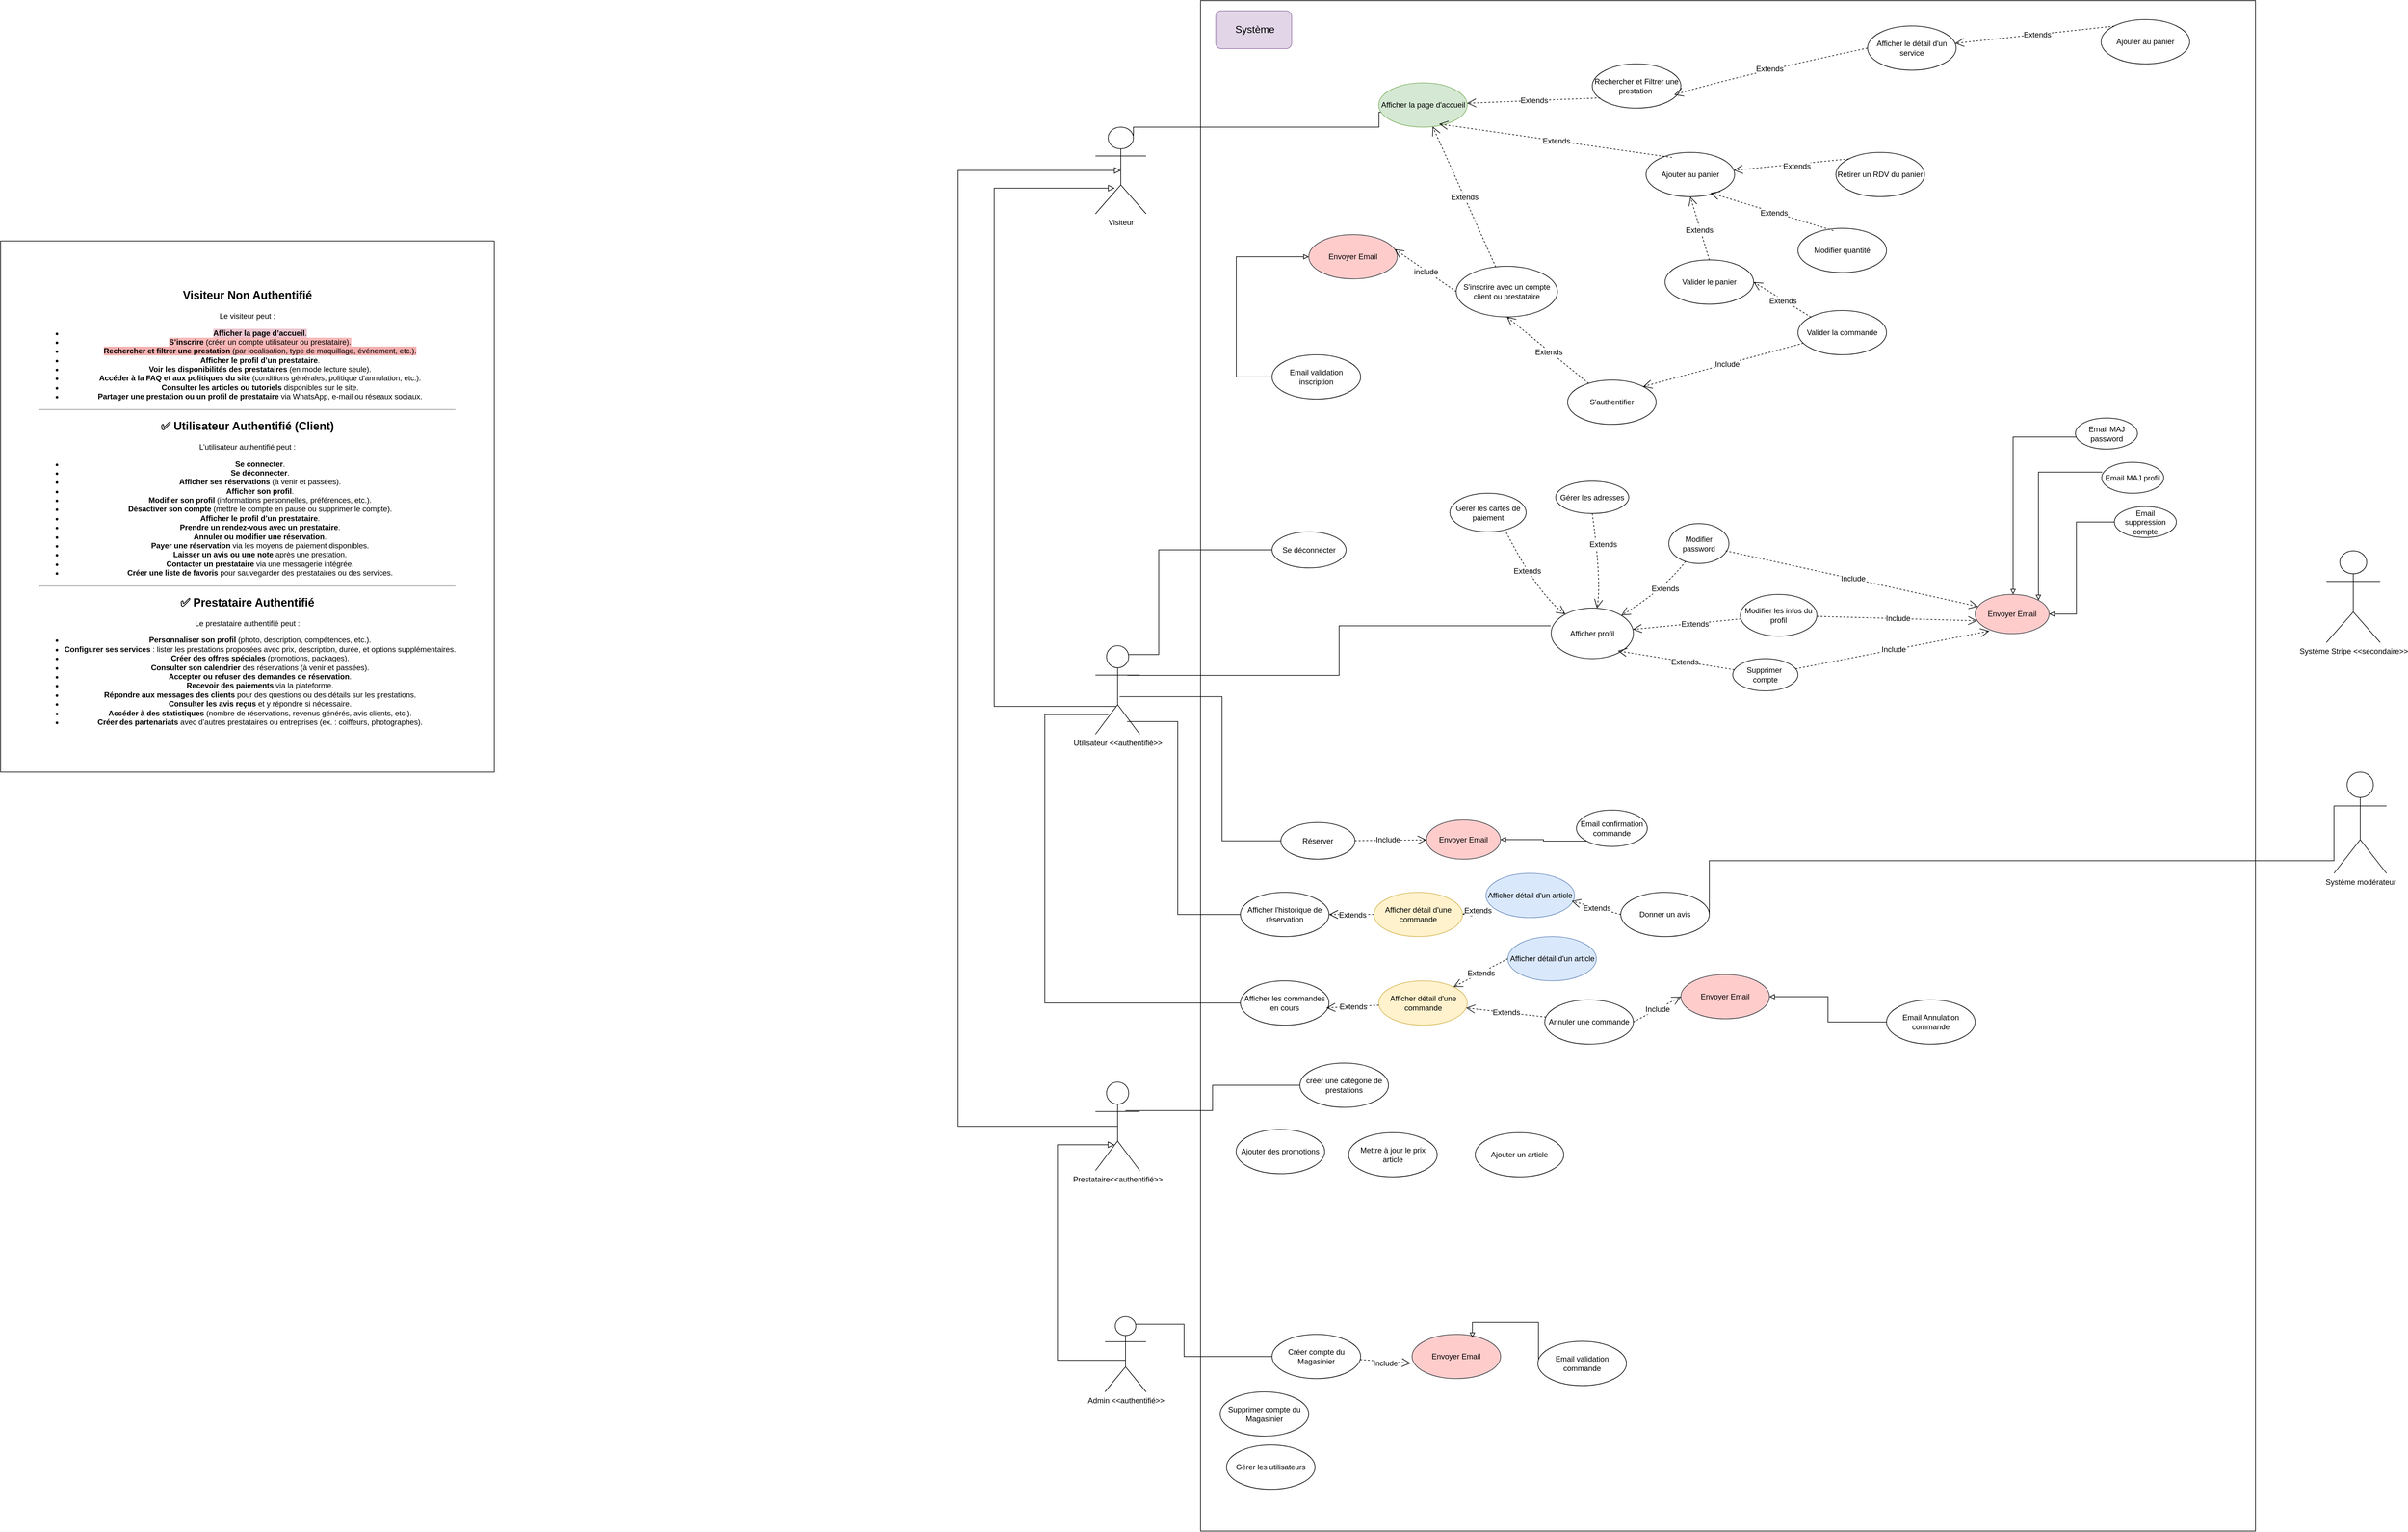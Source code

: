 <mxfile version="25.0.3">
  <diagram name="Page-1" id="6ZYqpIRizQXzz5DhEBzc">
    <mxGraphModel dx="4988" dy="2440" grid="1" gridSize="10" guides="1" tooltips="1" connect="1" arrows="1" fold="1" page="1" pageScale="1" pageWidth="827" pageHeight="1169" math="0" shadow="0">
      <root>
        <mxCell id="0" />
        <mxCell id="1" parent="0" />
        <mxCell id="JcrogjCkA5fSQEfnVnb9-1" value="Visiteur" style="shape=umlActor;verticalLabelPosition=bottom;verticalAlign=top;html=1;" parent="1" vertex="1">
          <mxGeometry x="-540" y="-400" width="80" height="137" as="geometry" />
        </mxCell>
        <mxCell id="JcrogjCkA5fSQEfnVnb9-2" style="edgeStyle=elbowEdgeStyle;rounded=0;orthogonalLoop=1;jettySize=auto;html=1;exitX=0.5;exitY=0.5;exitDx=0;exitDy=0;exitPerimeter=0;fontSize=12;startSize=8;endSize=8;endArrow=block;endFill=0;entryX=0.5;entryY=0.5;entryDx=0;entryDy=0;entryPerimeter=0;" parent="1" source="JcrogjCkA5fSQEfnVnb9-3" target="JcrogjCkA5fSQEfnVnb9-1" edge="1">
          <mxGeometry relative="1" as="geometry">
            <Array as="points">
              <mxPoint x="-757" y="259" />
            </Array>
          </mxGeometry>
        </mxCell>
        <mxCell id="JcrogjCkA5fSQEfnVnb9-3" value="Prestataire&amp;lt;&amp;lt;authentifié&amp;gt;&amp;gt;" style="shape=umlActor;verticalLabelPosition=bottom;verticalAlign=top;html=1;" parent="1" vertex="1">
          <mxGeometry x="-540" y="1110" width="70" height="140" as="geometry" />
        </mxCell>
        <mxCell id="JcrogjCkA5fSQEfnVnb9-4" value="Utilisateur &amp;lt;&amp;lt;authentifié&amp;gt;&amp;gt;" style="shape=umlActor;verticalLabelPosition=bottom;verticalAlign=top;html=1;" parent="1" vertex="1">
          <mxGeometry x="-540" y="420" width="70" height="140" as="geometry" />
        </mxCell>
        <mxCell id="JcrogjCkA5fSQEfnVnb9-5" value="Système Stripe &amp;lt;&amp;lt;secondaire&amp;gt;&amp;gt;" style="shape=umlActor;verticalLabelPosition=bottom;verticalAlign=top;html=1;" parent="1" vertex="1">
          <mxGeometry x="1405" y="270" width="85" height="145" as="geometry" />
        </mxCell>
        <mxCell id="JcrogjCkA5fSQEfnVnb9-6" value="" style="rounded=0;whiteSpace=wrap;html=1;" parent="1" vertex="1">
          <mxGeometry x="-374" y="-600" width="1667" height="2420" as="geometry" />
        </mxCell>
        <mxCell id="JcrogjCkA5fSQEfnVnb9-7" value="" style="rounded=1;whiteSpace=wrap;html=1;fillColor=#e1d5e7;strokeColor=#9673a6;" parent="1" vertex="1">
          <mxGeometry x="-350" y="-584" width="120" height="60" as="geometry" />
        </mxCell>
        <mxCell id="JcrogjCkA5fSQEfnVnb9-8" value="Système" style="text;strokeColor=none;fillColor=none;html=1;align=center;verticalAlign=middle;whiteSpace=wrap;rounded=0;fontSize=16;" parent="1" vertex="1">
          <mxGeometry x="-317.75" y="-570" width="60" height="30" as="geometry" />
        </mxCell>
        <mxCell id="JcrogjCkA5fSQEfnVnb9-9" value="" style="endArrow=none;html=1;rounded=0;fontSize=12;startSize=8;endSize=8;exitX=0.75;exitY=0.1;exitDx=0;exitDy=0;exitPerimeter=0;entryX=0.057;entryY=0.663;entryDx=0;entryDy=0;entryPerimeter=0;edgeStyle=orthogonalEdgeStyle;" parent="1" source="JcrogjCkA5fSQEfnVnb9-1" edge="1" target="JcrogjCkA5fSQEfnVnb9-14">
          <mxGeometry width="50" height="50" relative="1" as="geometry">
            <mxPoint x="299" y="77" as="sourcePoint" />
            <mxPoint x="-122" y="-265" as="targetPoint" />
            <Array as="points">
              <mxPoint x="-480" y="-400" />
              <mxPoint x="-92" y="-400" />
            </Array>
          </mxGeometry>
        </mxCell>
        <mxCell id="JcrogjCkA5fSQEfnVnb9-10" style="edgeStyle=orthogonalEdgeStyle;rounded=0;orthogonalLoop=1;jettySize=auto;html=1;exitX=0.5;exitY=0.5;exitDx=0;exitDy=0;exitPerimeter=0;fontSize=12;startSize=8;endSize=8;endArrow=block;endFill=0;entryX=0.429;entryY=0.708;entryDx=0;entryDy=0;entryPerimeter=0;" parent="1" source="JcrogjCkA5fSQEfnVnb9-11" target="JcrogjCkA5fSQEfnVnb9-3" edge="1">
          <mxGeometry relative="1" as="geometry">
            <Array as="points">
              <mxPoint x="-493" y="1550" />
              <mxPoint x="-600" y="1550" />
              <mxPoint x="-600" y="1209" />
            </Array>
            <mxPoint x="-512" y="855" as="targetPoint" />
          </mxGeometry>
        </mxCell>
        <mxCell id="JcrogjCkA5fSQEfnVnb9-11" value="Admin &amp;lt;&amp;lt;authentifié&amp;gt;&amp;gt;" style="shape=umlActor;verticalLabelPosition=bottom;verticalAlign=top;html=1;" parent="1" vertex="1">
          <mxGeometry x="-525" y="1481" width="65" height="119" as="geometry" />
        </mxCell>
        <mxCell id="JcrogjCkA5fSQEfnVnb9-12" style="edgeStyle=elbowEdgeStyle;rounded=0;orthogonalLoop=1;jettySize=auto;html=1;exitX=0.466;exitY=0.686;exitDx=0;exitDy=0;exitPerimeter=0;entryX=0.38;entryY=0.704;entryDx=0;entryDy=0;entryPerimeter=0;fontSize=12;startSize=8;endSize=8;endArrow=block;endFill=0;" parent="1" source="JcrogjCkA5fSQEfnVnb9-4" target="JcrogjCkA5fSQEfnVnb9-1" edge="1">
          <mxGeometry relative="1" as="geometry">
            <Array as="points">
              <mxPoint x="-700" y="100" />
            </Array>
          </mxGeometry>
        </mxCell>
        <mxCell id="JcrogjCkA5fSQEfnVnb9-13" value="Rechercher et Filtrer une prestation&amp;nbsp;" style="ellipse;whiteSpace=wrap;html=1;" parent="1" vertex="1">
          <mxGeometry x="245" y="-500" width="140" height="70" as="geometry" />
        </mxCell>
        <mxCell id="JcrogjCkA5fSQEfnVnb9-14" value="Afficher la page d&#39;accueil" style="ellipse;whiteSpace=wrap;html=1;fillColor=#d5e8d4;strokeColor=#82b366;" parent="1" vertex="1">
          <mxGeometry x="-92.5" y="-470" width="140" height="70" as="geometry" />
        </mxCell>
        <mxCell id="JcrogjCkA5fSQEfnVnb9-15" value="Extends" style="endArrow=open;endSize=12;dashed=1;html=1;rounded=0;fontSize=12;curved=1;exitX=0.09;exitY=0.768;exitDx=0;exitDy=0;exitPerimeter=0;" parent="1" source="JcrogjCkA5fSQEfnVnb9-13" target="JcrogjCkA5fSQEfnVnb9-14" edge="1">
          <mxGeometry x="-0.004" width="160" relative="1" as="geometry">
            <mxPoint x="62" y="-177" as="sourcePoint" />
            <mxPoint x="222" y="-177" as="targetPoint" />
            <mxPoint as="offset" />
          </mxGeometry>
        </mxCell>
        <mxCell id="JcrogjCkA5fSQEfnVnb9-16" value="Afficher le détail d&#39;un service" style="ellipse;whiteSpace=wrap;html=1;" parent="1" vertex="1">
          <mxGeometry x="680" y="-560" width="140" height="70" as="geometry" />
        </mxCell>
        <mxCell id="JcrogjCkA5fSQEfnVnb9-17" value="Extends" style="endArrow=open;endSize=12;dashed=1;html=1;rounded=0;fontSize=12;curved=1;exitX=0;exitY=0.5;exitDx=0;exitDy=0;entryX=0.926;entryY=0.698;entryDx=0;entryDy=0;entryPerimeter=0;" parent="1" source="JcrogjCkA5fSQEfnVnb9-16" target="JcrogjCkA5fSQEfnVnb9-13" edge="1">
          <mxGeometry x="0.01" width="160" relative="1" as="geometry">
            <mxPoint x="438" y="-216" as="sourcePoint" />
            <mxPoint x="315" y="-221" as="targetPoint" />
            <Array as="points">
              <mxPoint x="470" y="-480" />
            </Array>
            <mxPoint as="offset" />
          </mxGeometry>
        </mxCell>
        <mxCell id="JcrogjCkA5fSQEfnVnb9-18" value="Ajouter au panier" style="ellipse;whiteSpace=wrap;html=1;" parent="1" vertex="1">
          <mxGeometry x="1049" y="-570" width="140" height="70" as="geometry" />
        </mxCell>
        <mxCell id="JcrogjCkA5fSQEfnVnb9-19" value="Extends" style="endArrow=open;endSize=12;dashed=1;html=1;rounded=0;fontSize=12;curved=1;exitX=0;exitY=0;exitDx=0;exitDy=0;" parent="1" source="JcrogjCkA5fSQEfnVnb9-18" target="JcrogjCkA5fSQEfnVnb9-16" edge="1">
          <mxGeometry x="-0.033" y="1" width="160" relative="1" as="geometry">
            <mxPoint x="607" y="-241" as="sourcePoint" />
            <mxPoint x="512" y="-249" as="targetPoint" />
            <mxPoint as="offset" />
          </mxGeometry>
        </mxCell>
        <mxCell id="JcrogjCkA5fSQEfnVnb9-20" value="Ajouter au panier" style="ellipse;whiteSpace=wrap;html=1;" parent="1" vertex="1">
          <mxGeometry x="330" y="-360" width="140" height="70" as="geometry" />
        </mxCell>
        <mxCell id="JcrogjCkA5fSQEfnVnb9-21" value="Extends" style="endArrow=open;endSize=12;dashed=1;html=1;rounded=0;fontSize=12;curved=1;exitX=0.293;exitY=0.114;exitDx=0;exitDy=0;exitPerimeter=0;entryX=0.682;entryY=0.929;entryDx=0;entryDy=0;entryPerimeter=0;" parent="1" source="JcrogjCkA5fSQEfnVnb9-20" target="JcrogjCkA5fSQEfnVnb9-14" edge="1">
          <mxGeometry x="-0.004" width="160" relative="1" as="geometry">
            <mxPoint x="94" y="-221" as="sourcePoint" />
            <mxPoint x="7" y="-226" as="targetPoint" />
            <mxPoint as="offset" />
          </mxGeometry>
        </mxCell>
        <mxCell id="JcrogjCkA5fSQEfnVnb9-22" value="Retirer un RDV du panier" style="ellipse;whiteSpace=wrap;html=1;" parent="1" vertex="1">
          <mxGeometry x="630" y="-360" width="140" height="70" as="geometry" />
        </mxCell>
        <mxCell id="JcrogjCkA5fSQEfnVnb9-23" value="Extends" style="endArrow=open;endSize=12;dashed=1;html=1;rounded=0;fontSize=12;curved=1;exitX=0;exitY=0;exitDx=0;exitDy=0;" parent="1" source="JcrogjCkA5fSQEfnVnb9-22" target="JcrogjCkA5fSQEfnVnb9-20" edge="1">
          <mxGeometry x="-0.093" y="4" width="160" relative="1" as="geometry">
            <mxPoint x="313" y="-135" as="sourcePoint" />
            <mxPoint x="243" y="-181" as="targetPoint" />
            <mxPoint as="offset" />
          </mxGeometry>
        </mxCell>
        <mxCell id="JcrogjCkA5fSQEfnVnb9-24" value="Modifier quantité" style="ellipse;whiteSpace=wrap;html=1;" parent="1" vertex="1">
          <mxGeometry x="570" y="-240" width="140" height="70" as="geometry" />
        </mxCell>
        <mxCell id="JcrogjCkA5fSQEfnVnb9-25" value="Extends" style="endArrow=open;endSize=12;dashed=1;html=1;rounded=0;fontSize=12;curved=1;exitX=0.4;exitY=0.053;exitDx=0;exitDy=0;entryX=0.727;entryY=0.914;entryDx=0;entryDy=0;entryPerimeter=0;exitPerimeter=0;" parent="1" source="JcrogjCkA5fSQEfnVnb9-24" target="JcrogjCkA5fSQEfnVnb9-20" edge="1">
          <mxGeometry x="-0.051" y="1" width="160" relative="1" as="geometry">
            <mxPoint x="183" y="-101" as="sourcePoint" />
            <mxPoint x="63" y="-104" as="targetPoint" />
            <mxPoint x="-1" as="offset" />
          </mxGeometry>
        </mxCell>
        <mxCell id="JcrogjCkA5fSQEfnVnb9-26" value="Valider le panier" style="ellipse;whiteSpace=wrap;html=1;" parent="1" vertex="1">
          <mxGeometry x="360" y="-190" width="140" height="70" as="geometry" />
        </mxCell>
        <mxCell id="JcrogjCkA5fSQEfnVnb9-27" value="Extends" style="endArrow=open;endSize=12;dashed=1;html=1;rounded=0;fontSize=12;curved=1;exitX=0.5;exitY=0;exitDx=0;exitDy=0;entryX=0.5;entryY=1;entryDx=0;entryDy=0;" parent="1" source="JcrogjCkA5fSQEfnVnb9-26" target="JcrogjCkA5fSQEfnVnb9-20" edge="1">
          <mxGeometry x="-0.051" y="1" width="160" relative="1" as="geometry">
            <mxPoint x="178" y="-76" as="sourcePoint" />
            <mxPoint x="-6" y="-77" as="targetPoint" />
            <mxPoint x="-1" as="offset" />
          </mxGeometry>
        </mxCell>
        <mxCell id="JcrogjCkA5fSQEfnVnb9-28" value="Valider la commande" style="ellipse;whiteSpace=wrap;html=1;" parent="1" vertex="1">
          <mxGeometry x="570" y="-110" width="140" height="70" as="geometry" />
        </mxCell>
        <mxCell id="JcrogjCkA5fSQEfnVnb9-29" value="S&#39;authentifier" style="ellipse;whiteSpace=wrap;html=1;" parent="1" vertex="1">
          <mxGeometry x="206" width="140" height="70" as="geometry" />
        </mxCell>
        <mxCell id="JcrogjCkA5fSQEfnVnb9-30" value="Extends" style="endArrow=open;endSize=12;dashed=1;html=1;rounded=0;fontSize=12;curved=1;exitX=0;exitY=0;exitDx=0;exitDy=0;entryX=1;entryY=0.5;entryDx=0;entryDy=0;" parent="1" source="JcrogjCkA5fSQEfnVnb9-28" target="JcrogjCkA5fSQEfnVnb9-26" edge="1">
          <mxGeometry x="-0.051" y="1" width="160" relative="1" as="geometry">
            <mxPoint x="261" y="-28" as="sourcePoint" />
            <mxPoint x="77" y="-29" as="targetPoint" />
            <mxPoint x="-1" as="offset" />
          </mxGeometry>
        </mxCell>
        <mxCell id="JcrogjCkA5fSQEfnVnb9-31" value="Include" style="endArrow=open;endSize=12;dashed=1;html=1;rounded=0;fontSize=12;curved=1;entryX=1;entryY=0;entryDx=0;entryDy=0;" parent="1" source="JcrogjCkA5fSQEfnVnb9-28" target="JcrogjCkA5fSQEfnVnb9-29" edge="1">
          <mxGeometry x="-0.051" y="1" width="160" relative="1" as="geometry">
            <mxPoint x="265" y="57" as="sourcePoint" />
            <mxPoint x="140" y="34" as="targetPoint" />
            <mxPoint x="-1" as="offset" />
          </mxGeometry>
        </mxCell>
        <mxCell id="JcrogjCkA5fSQEfnVnb9-32" value="S&#39;inscrire avec un compte client ou prestataire" style="ellipse;whiteSpace=wrap;html=1;" parent="1" vertex="1">
          <mxGeometry x="30" y="-180" width="160" height="80" as="geometry" />
        </mxCell>
        <mxCell id="JcrogjCkA5fSQEfnVnb9-33" value="Extends" style="endArrow=open;endSize=12;dashed=1;html=1;rounded=0;fontSize=12;curved=1;" parent="1" source="JcrogjCkA5fSQEfnVnb9-32" target="JcrogjCkA5fSQEfnVnb9-14" edge="1">
          <mxGeometry x="-0.004" width="160" relative="1" as="geometry">
            <mxPoint x="-108" y="-137" as="sourcePoint" />
            <mxPoint x="-121" y="-203" as="targetPoint" />
            <mxPoint as="offset" />
          </mxGeometry>
        </mxCell>
        <mxCell id="JcrogjCkA5fSQEfnVnb9-34" value="Extends" style="endArrow=open;endSize=12;dashed=1;html=1;rounded=0;fontSize=12;curved=1;entryX=0.5;entryY=1;entryDx=0;entryDy=0;" parent="1" source="JcrogjCkA5fSQEfnVnb9-29" target="JcrogjCkA5fSQEfnVnb9-32" edge="1">
          <mxGeometry x="-0.051" y="1" width="160" relative="1" as="geometry">
            <mxPoint x="117" y="161" as="sourcePoint" />
            <mxPoint x="-8" y="138" as="targetPoint" />
            <mxPoint x="-1" as="offset" />
          </mxGeometry>
        </mxCell>
        <mxCell id="JcrogjCkA5fSQEfnVnb9-35" value="Donner un avis" style="ellipse;whiteSpace=wrap;html=1;" parent="1" vertex="1">
          <mxGeometry x="290" y="810" width="140" height="70" as="geometry" />
        </mxCell>
        <mxCell id="JcrogjCkA5fSQEfnVnb9-36" value="Afficher détail d&#39;un article" style="ellipse;whiteSpace=wrap;html=1;fillColor=#dae8fc;strokeColor=#6c8ebf;" parent="1" vertex="1">
          <mxGeometry x="77" y="780" width="140" height="70" as="geometry" />
        </mxCell>
        <mxCell id="JcrogjCkA5fSQEfnVnb9-37" value="Afficher l&#39;historique de réservation" style="ellipse;whiteSpace=wrap;html=1;" parent="1" vertex="1">
          <mxGeometry x="-311" y="810" width="140" height="70" as="geometry" />
        </mxCell>
        <mxCell id="JcrogjCkA5fSQEfnVnb9-38" value="Afficher les commandes en cours" style="ellipse;whiteSpace=wrap;html=1;" parent="1" vertex="1">
          <mxGeometry x="-311" y="950" width="140" height="70" as="geometry" />
        </mxCell>
        <mxCell id="JcrogjCkA5fSQEfnVnb9-40" value="Envoyer Email" style="ellipse;whiteSpace=wrap;html=1;fillColor=#ffcccc;strokeColor=#36393d;" parent="1" vertex="1">
          <mxGeometry x="-203" y="-230" width="140" height="70" as="geometry" />
        </mxCell>
        <mxCell id="JcrogjCkA5fSQEfnVnb9-41" value="Email validation inscription" style="ellipse;whiteSpace=wrap;html=1;" parent="1" vertex="1">
          <mxGeometry x="-261" y="-40" width="140" height="70" as="geometry" />
        </mxCell>
        <mxCell id="JcrogjCkA5fSQEfnVnb9-42" style="edgeStyle=elbowEdgeStyle;rounded=0;orthogonalLoop=1;jettySize=auto;html=1;fontSize=12;endArrow=block;endFill=0;" parent="1" source="JcrogjCkA5fSQEfnVnb9-41" target="JcrogjCkA5fSQEfnVnb9-40" edge="1">
          <mxGeometry relative="1" as="geometry">
            <Array as="points">
              <mxPoint x="-317.5" y="-47" />
            </Array>
            <mxPoint x="-231.5" y="54" as="sourcePoint" />
            <mxPoint x="-218.5" y="-225" as="targetPoint" />
          </mxGeometry>
        </mxCell>
        <mxCell id="JcrogjCkA5fSQEfnVnb9-43" value="include" style="endArrow=open;endSize=12;dashed=1;html=1;rounded=0;fontSize=12;curved=1;entryX=0.971;entryY=0.329;entryDx=0;entryDy=0;entryPerimeter=0;exitX=0;exitY=0.5;exitDx=0;exitDy=0;" parent="1" source="JcrogjCkA5fSQEfnVnb9-32" target="JcrogjCkA5fSQEfnVnb9-40" edge="1">
          <mxGeometry x="-0.051" y="1" width="160" relative="1" as="geometry">
            <mxPoint x="-148" y="-62" as="sourcePoint" />
            <mxPoint x="-119" y="-179" as="targetPoint" />
            <mxPoint x="-1" as="offset" />
          </mxGeometry>
        </mxCell>
        <mxCell id="JcrogjCkA5fSQEfnVnb9-44" value="Se déconnecter" style="ellipse;whiteSpace=wrap;html=1;" parent="1" vertex="1">
          <mxGeometry x="-261" y="240" width="117" height="57" as="geometry" />
        </mxCell>
        <mxCell id="JcrogjCkA5fSQEfnVnb9-45" value="" style="endArrow=none;html=1;rounded=0;fontSize=12;startSize=8;endSize=8;exitX=0.75;exitY=0.1;exitDx=0;exitDy=0;exitPerimeter=0;edgeStyle=elbowEdgeStyle;" parent="1" source="JcrogjCkA5fSQEfnVnb9-4" target="JcrogjCkA5fSQEfnVnb9-44" edge="1">
          <mxGeometry width="50" height="50" relative="1" as="geometry">
            <mxPoint x="-482" y="27" as="sourcePoint" />
            <mxPoint x="-189" y="78" as="targetPoint" />
            <Array as="points">
              <mxPoint x="-440" y="420" />
            </Array>
          </mxGeometry>
        </mxCell>
        <mxCell id="JcrogjCkA5fSQEfnVnb9-46" value="Réserver" style="ellipse;whiteSpace=wrap;html=1;" parent="1" vertex="1">
          <mxGeometry x="-247" y="699.62" width="117" height="58" as="geometry" />
        </mxCell>
        <mxCell id="JcrogjCkA5fSQEfnVnb9-47" value="Envoyer Email" style="ellipse;whiteSpace=wrap;html=1;fillColor=#ffcccc;strokeColor=#36393d;" parent="1" vertex="1">
          <mxGeometry x="-17" y="695.62" width="117" height="62" as="geometry" />
        </mxCell>
        <mxCell id="JcrogjCkA5fSQEfnVnb9-48" value="Include" style="endArrow=open;endSize=12;dashed=1;html=1;rounded=0;fontSize=12;curved=1;" parent="1" source="JcrogjCkA5fSQEfnVnb9-46" target="JcrogjCkA5fSQEfnVnb9-47" edge="1">
          <mxGeometry x="-0.051" y="1" width="160" relative="1" as="geometry">
            <mxPoint x="-67" y="334" as="sourcePoint" />
            <mxPoint x="-117" y="257" as="targetPoint" />
            <mxPoint x="-1" as="offset" />
          </mxGeometry>
        </mxCell>
        <mxCell id="JcrogjCkA5fSQEfnVnb9-49" value="Email confirmation commande" style="ellipse;whiteSpace=wrap;html=1;" parent="1" vertex="1">
          <mxGeometry x="220" y="680" width="112" height="57.5" as="geometry" />
        </mxCell>
        <mxCell id="JcrogjCkA5fSQEfnVnb9-50" style="edgeStyle=elbowEdgeStyle;rounded=0;orthogonalLoop=1;jettySize=auto;html=1;fontSize=12;endArrow=block;endFill=0;exitX=0;exitY=1;exitDx=0;exitDy=0;entryX=1;entryY=0.5;entryDx=0;entryDy=0;" parent="1" source="JcrogjCkA5fSQEfnVnb9-49" target="JcrogjCkA5fSQEfnVnb9-47" edge="1">
          <mxGeometry relative="1" as="geometry">
            <Array as="points" />
            <mxPoint x="-31" y="394" as="sourcePoint" />
            <mxPoint x="-52" y="308" as="targetPoint" />
          </mxGeometry>
        </mxCell>
        <mxCell id="JcrogjCkA5fSQEfnVnb9-51" value="" style="endArrow=none;html=1;rounded=0;edgeStyle=elbowEdgeStyle;exitX=0.546;exitY=0.576;exitDx=0;exitDy=0;exitPerimeter=0;" parent="1" source="JcrogjCkA5fSQEfnVnb9-4" target="JcrogjCkA5fSQEfnVnb9-46" edge="1">
          <mxGeometry width="50" height="50" relative="1" as="geometry">
            <mxPoint x="-481" y="18.5" as="sourcePoint" />
            <mxPoint x="140" y="461.5" as="targetPoint" />
            <Array as="points">
              <mxPoint x="-340" y="580" />
            </Array>
          </mxGeometry>
        </mxCell>
        <mxCell id="JcrogjCkA5fSQEfnVnb9-52" value="" style="endArrow=none;html=1;rounded=0;exitX=0.714;exitY=0.857;exitDx=0;exitDy=0;exitPerimeter=0;edgeStyle=elbowEdgeStyle;" parent="1" source="JcrogjCkA5fSQEfnVnb9-4" target="JcrogjCkA5fSQEfnVnb9-37" edge="1">
          <mxGeometry width="50" height="50" relative="1" as="geometry">
            <mxPoint x="-511" y="178" as="sourcePoint" />
            <mxPoint x="-296" y="354.5" as="targetPoint" />
            <Array as="points">
              <mxPoint x="-410" y="700" />
            </Array>
          </mxGeometry>
        </mxCell>
        <mxCell id="JcrogjCkA5fSQEfnVnb9-53" value="Afficher détail d&#39;une commande" style="ellipse;whiteSpace=wrap;html=1;fillColor=#fff2cc;strokeColor=#d6b656;" parent="1" vertex="1">
          <mxGeometry x="-100" y="810" width="140" height="70" as="geometry" />
        </mxCell>
        <mxCell id="JcrogjCkA5fSQEfnVnb9-54" value="Extends" style="endArrow=open;endSize=12;dashed=1;html=1;rounded=0;fontSize=12;curved=1;" parent="1" source="JcrogjCkA5fSQEfnVnb9-53" target="JcrogjCkA5fSQEfnVnb9-37" edge="1">
          <mxGeometry x="-0.051" y="1" width="160" relative="1" as="geometry">
            <mxPoint x="-46" y="542" as="sourcePoint" />
            <mxPoint x="-96" y="465" as="targetPoint" />
            <mxPoint x="-1" as="offset" />
          </mxGeometry>
        </mxCell>
        <mxCell id="JcrogjCkA5fSQEfnVnb9-55" value="Extends" style="endArrow=open;endSize=12;dashed=1;html=1;rounded=0;fontSize=12;curved=1;entryX=1;entryY=0.5;entryDx=0;entryDy=0;" parent="1" source="JcrogjCkA5fSQEfnVnb9-36" target="JcrogjCkA5fSQEfnVnb9-53" edge="1">
          <mxGeometry x="0.012" width="160" relative="1" as="geometry">
            <mxPoint x="182" y="320" as="sourcePoint" />
            <mxPoint x="101" y="320" as="targetPoint" />
            <mxPoint x="1" as="offset" />
          </mxGeometry>
        </mxCell>
        <mxCell id="JcrogjCkA5fSQEfnVnb9-56" value="Extends" style="endArrow=open;endSize=12;dashed=1;html=1;rounded=0;fontSize=12;curved=1;entryX=0.969;entryY=0.626;entryDx=0;entryDy=0;exitX=0;exitY=0.5;exitDx=0;exitDy=0;entryPerimeter=0;" parent="1" source="JcrogjCkA5fSQEfnVnb9-35" target="JcrogjCkA5fSQEfnVnb9-36" edge="1">
          <mxGeometry x="-0.012" width="160" relative="1" as="geometry">
            <mxPoint x="397" y="330" as="sourcePoint" />
            <mxPoint x="316" y="330" as="targetPoint" />
            <mxPoint as="offset" />
          </mxGeometry>
        </mxCell>
        <mxCell id="JcrogjCkA5fSQEfnVnb9-57" value="" style="endArrow=none;html=1;rounded=0;exitX=0.292;exitY=0.779;exitDx=0;exitDy=0;exitPerimeter=0;edgeStyle=elbowEdgeStyle;" parent="1" source="JcrogjCkA5fSQEfnVnb9-4" target="JcrogjCkA5fSQEfnVnb9-38" edge="1">
          <mxGeometry width="50" height="50" relative="1" as="geometry">
            <mxPoint x="-541" y="72" as="sourcePoint" />
            <mxPoint x="-323" y="381" as="targetPoint" />
            <Array as="points">
              <mxPoint x="-620" y="750" />
            </Array>
          </mxGeometry>
        </mxCell>
        <mxCell id="JcrogjCkA5fSQEfnVnb9-58" value="Afficher détail d&#39;une commande" style="ellipse;whiteSpace=wrap;html=1;fillColor=#fff2cc;strokeColor=#d6b656;" parent="1" vertex="1">
          <mxGeometry x="-92.5" y="950" width="140" height="70" as="geometry" />
        </mxCell>
        <mxCell id="JcrogjCkA5fSQEfnVnb9-59" value="Extends" style="endArrow=open;endSize=12;dashed=1;html=1;rounded=0;fontSize=12;curved=1;entryX=0.971;entryY=0.61;entryDx=0;entryDy=0;entryPerimeter=0;" parent="1" source="JcrogjCkA5fSQEfnVnb9-58" target="JcrogjCkA5fSQEfnVnb9-38" edge="1">
          <mxGeometry x="-0.012" width="160" relative="1" as="geometry">
            <mxPoint x="-58" y="439" as="sourcePoint" />
            <mxPoint x="-139" y="439" as="targetPoint" />
            <mxPoint as="offset" />
          </mxGeometry>
        </mxCell>
        <mxCell id="JcrogjCkA5fSQEfnVnb9-60" value="Afficher détail d&#39;un article" style="ellipse;whiteSpace=wrap;html=1;fillColor=#dae8fc;strokeColor=#6c8ebf;" parent="1" vertex="1">
          <mxGeometry x="111.5" y="880" width="140" height="70" as="geometry" />
        </mxCell>
        <mxCell id="JcrogjCkA5fSQEfnVnb9-61" value="Extends" style="endArrow=open;endSize=12;dashed=1;html=1;rounded=0;fontSize=12;curved=1;exitX=0;exitY=0.5;exitDx=0;exitDy=0;" parent="1" source="JcrogjCkA5fSQEfnVnb9-60" target="JcrogjCkA5fSQEfnVnb9-58" edge="1">
          <mxGeometry x="0.012" width="160" relative="1" as="geometry">
            <mxPoint x="152" y="453.09" as="sourcePoint" />
            <mxPoint x="71" y="453.09" as="targetPoint" />
            <mxPoint x="1" as="offset" />
          </mxGeometry>
        </mxCell>
        <mxCell id="JcrogjCkA5fSQEfnVnb9-62" value="Annuler une commande" style="ellipse;whiteSpace=wrap;html=1;" parent="1" vertex="1">
          <mxGeometry x="170" y="980" width="140" height="70" as="geometry" />
        </mxCell>
        <mxCell id="JcrogjCkA5fSQEfnVnb9-63" value="Extends" style="endArrow=open;endSize=12;dashed=1;html=1;rounded=0;fontSize=12;curved=1;" parent="1" source="JcrogjCkA5fSQEfnVnb9-62" target="JcrogjCkA5fSQEfnVnb9-58" edge="1">
          <mxGeometry x="0.012" width="160" relative="1" as="geometry">
            <mxPoint x="147" y="525" as="sourcePoint" />
            <mxPoint x="53" y="519" as="targetPoint" />
            <mxPoint x="1" as="offset" />
          </mxGeometry>
        </mxCell>
        <mxCell id="JcrogjCkA5fSQEfnVnb9-64" value="Envoyer Email" style="ellipse;whiteSpace=wrap;html=1;fillColor=#ffcccc;strokeColor=#36393d;" parent="1" vertex="1">
          <mxGeometry x="385" y="940" width="140" height="70" as="geometry" />
        </mxCell>
        <mxCell id="JcrogjCkA5fSQEfnVnb9-65" value="Include" style="endArrow=open;endSize=12;dashed=1;html=1;rounded=0;fontSize=12;curved=1;exitX=1;exitY=0.5;exitDx=0;exitDy=0;entryX=0;entryY=0.5;entryDx=0;entryDy=0;" parent="1" source="JcrogjCkA5fSQEfnVnb9-62" target="JcrogjCkA5fSQEfnVnb9-64" edge="1">
          <mxGeometry x="0.029" width="160" relative="1" as="geometry">
            <mxPoint x="268" y="547" as="sourcePoint" />
            <mxPoint x="330" y="548" as="targetPoint" />
            <mxPoint as="offset" />
            <Array as="points" />
          </mxGeometry>
        </mxCell>
        <mxCell id="JcrogjCkA5fSQEfnVnb9-66" value="Email Annulation commande" style="ellipse;whiteSpace=wrap;html=1;" parent="1" vertex="1">
          <mxGeometry x="710" y="980" width="140" height="70" as="geometry" />
        </mxCell>
        <mxCell id="JcrogjCkA5fSQEfnVnb9-67" style="edgeStyle=elbowEdgeStyle;rounded=0;orthogonalLoop=1;jettySize=auto;html=1;fontSize=12;endArrow=block;endFill=0;" parent="1" source="JcrogjCkA5fSQEfnVnb9-66" target="JcrogjCkA5fSQEfnVnb9-64" edge="1">
          <mxGeometry relative="1" as="geometry">
            <Array as="points" />
            <mxPoint x="445" y="432" as="sourcePoint" />
            <mxPoint x="377" y="433" as="targetPoint" />
          </mxGeometry>
        </mxCell>
        <mxCell id="JcrogjCkA5fSQEfnVnb9-68" value="Afficher profil" style="ellipse;whiteSpace=wrap;html=1;" parent="1" vertex="1">
          <mxGeometry x="180" y="360.5" width="130" height="80" as="geometry" />
        </mxCell>
        <mxCell id="JcrogjCkA5fSQEfnVnb9-69" value="" style="endArrow=none;html=1;rounded=0;fontSize=12;startSize=8;endSize=8;exitX=0.72;exitY=0.336;exitDx=0;exitDy=0;exitPerimeter=0;edgeStyle=elbowEdgeStyle;entryX=-0.005;entryY=0.351;entryDx=0;entryDy=0;entryPerimeter=0;" parent="1" source="JcrogjCkA5fSQEfnVnb9-4" target="JcrogjCkA5fSQEfnVnb9-68" edge="1">
          <mxGeometry width="50" height="50" relative="1" as="geometry">
            <mxPoint x="-475" y="54" as="sourcePoint" />
            <mxPoint x="-272" y="117" as="targetPoint" />
            <Array as="points" />
          </mxGeometry>
        </mxCell>
        <mxCell id="JcrogjCkA5fSQEfnVnb9-70" value="Modifier les infos du profil" style="ellipse;whiteSpace=wrap;html=1;" parent="1" vertex="1">
          <mxGeometry x="479" y="339" width="121" height="66" as="geometry" />
        </mxCell>
        <mxCell id="JcrogjCkA5fSQEfnVnb9-71" value="Modifier password" style="ellipse;whiteSpace=wrap;html=1;" parent="1" vertex="1">
          <mxGeometry x="366" y="227" width="95" height="63" as="geometry" />
        </mxCell>
        <mxCell id="JcrogjCkA5fSQEfnVnb9-72" value="Extends" style="endArrow=open;endSize=12;dashed=1;html=1;rounded=0;fontSize=12;curved=1;" parent="1" source="JcrogjCkA5fSQEfnVnb9-71" target="JcrogjCkA5fSQEfnVnb9-68" edge="1">
          <mxGeometry x="-0.198" width="160" relative="1" as="geometry">
            <mxPoint x="-102" y="133" as="sourcePoint" />
            <mxPoint x="320" y="350" as="targetPoint" />
            <mxPoint as="offset" />
            <Array as="points">
              <mxPoint x="360" y="330" />
            </Array>
          </mxGeometry>
        </mxCell>
        <mxCell id="JcrogjCkA5fSQEfnVnb9-73" value="Extends" style="endArrow=open;endSize=12;dashed=1;html=1;rounded=0;fontSize=12;curved=1;" parent="1" source="JcrogjCkA5fSQEfnVnb9-70" target="JcrogjCkA5fSQEfnVnb9-68" edge="1">
          <mxGeometry x="-0.148" y="1" width="160" relative="1" as="geometry">
            <mxPoint x="-137" y="110" as="sourcePoint" />
            <mxPoint x="-188" y="140" as="targetPoint" />
            <mxPoint as="offset" />
          </mxGeometry>
        </mxCell>
        <mxCell id="JcrogjCkA5fSQEfnVnb9-74" value="Supprimer&amp;nbsp; compte" style="ellipse;whiteSpace=wrap;html=1;" parent="1" vertex="1">
          <mxGeometry x="467" y="440.5" width="103" height="51" as="geometry" />
        </mxCell>
        <mxCell id="JcrogjCkA5fSQEfnVnb9-75" value="Extends" style="endArrow=open;endSize=12;dashed=1;html=1;rounded=0;fontSize=12;curved=1;entryX=0.812;entryY=0.847;entryDx=0;entryDy=0;entryPerimeter=0;" parent="1" source="JcrogjCkA5fSQEfnVnb9-74" target="JcrogjCkA5fSQEfnVnb9-68" edge="1">
          <mxGeometry x="-0.148" y="1" width="160" relative="1" as="geometry">
            <mxPoint x="-73" y="143" as="sourcePoint" />
            <mxPoint x="-167" y="167" as="targetPoint" />
            <mxPoint as="offset" />
          </mxGeometry>
        </mxCell>
        <mxCell id="JcrogjCkA5fSQEfnVnb9-76" value="Envoyer Email" style="ellipse;whiteSpace=wrap;html=1;fillColor=#ffcccc;strokeColor=#36393d;" parent="1" vertex="1">
          <mxGeometry x="850" y="339" width="117" height="62" as="geometry" />
        </mxCell>
        <mxCell id="JcrogjCkA5fSQEfnVnb9-77" value="Include" style="endArrow=open;endSize=12;dashed=1;html=1;rounded=0;fontSize=12;curved=1;exitX=0.945;exitY=0.681;exitDx=0;exitDy=0;exitPerimeter=0;" parent="1" source="JcrogjCkA5fSQEfnVnb9-71" target="JcrogjCkA5fSQEfnVnb9-76" edge="1">
          <mxGeometry x="0.01" width="160" relative="1" as="geometry">
            <mxPoint x="44" y="107" as="sourcePoint" />
            <mxPoint x="-19" y="136" as="targetPoint" />
            <mxPoint as="offset" />
          </mxGeometry>
        </mxCell>
        <mxCell id="JcrogjCkA5fSQEfnVnb9-78" value="Include" style="endArrow=open;endSize=12;dashed=1;html=1;rounded=0;fontSize=12;curved=1;entryX=0.026;entryY=0.672;entryDx=0;entryDy=0;entryPerimeter=0;" parent="1" source="JcrogjCkA5fSQEfnVnb9-70" target="JcrogjCkA5fSQEfnVnb9-76" edge="1">
          <mxGeometry x="0.01" width="160" relative="1" as="geometry">
            <mxPoint x="-19" y="157" as="sourcePoint" />
            <mxPoint x="189" y="202" as="targetPoint" />
            <mxPoint as="offset" />
          </mxGeometry>
        </mxCell>
        <mxCell id="JcrogjCkA5fSQEfnVnb9-79" value="Include" style="endArrow=open;endSize=12;dashed=1;html=1;rounded=0;fontSize=12;curved=1;entryX=0.192;entryY=0.932;entryDx=0;entryDy=0;entryPerimeter=0;" parent="1" source="JcrogjCkA5fSQEfnVnb9-74" target="JcrogjCkA5fSQEfnVnb9-76" edge="1">
          <mxGeometry x="0.01" width="160" relative="1" as="geometry">
            <mxPoint x="19" y="175" as="sourcePoint" />
            <mxPoint x="142" y="159" as="targetPoint" />
            <mxPoint as="offset" />
          </mxGeometry>
        </mxCell>
        <mxCell id="JcrogjCkA5fSQEfnVnb9-80" value="Email MAJ password" style="ellipse;whiteSpace=wrap;html=1;" parent="1" vertex="1">
          <mxGeometry x="1008.5" y="60" width="98" height="49" as="geometry" />
        </mxCell>
        <mxCell id="JcrogjCkA5fSQEfnVnb9-81" value="Email MAJ profil" style="ellipse;whiteSpace=wrap;html=1;" parent="1" vertex="1">
          <mxGeometry x="1050" y="130" width="98" height="49" as="geometry" />
        </mxCell>
        <mxCell id="JcrogjCkA5fSQEfnVnb9-82" value="Email suppression compte" style="ellipse;whiteSpace=wrap;html=1;" parent="1" vertex="1">
          <mxGeometry x="1070" y="200" width="98" height="49" as="geometry" />
        </mxCell>
        <mxCell id="JcrogjCkA5fSQEfnVnb9-83" style="edgeStyle=elbowEdgeStyle;rounded=0;orthogonalLoop=1;jettySize=auto;html=1;fontSize=12;endArrow=block;endFill=0;" parent="1" source="JcrogjCkA5fSQEfnVnb9-80" target="JcrogjCkA5fSQEfnVnb9-76" edge="1">
          <mxGeometry relative="1" as="geometry">
            <Array as="points">
              <mxPoint x="910" y="90" />
            </Array>
            <mxPoint x="368" y="120" as="sourcePoint" />
            <mxPoint x="249" y="202" as="targetPoint" />
          </mxGeometry>
        </mxCell>
        <mxCell id="JcrogjCkA5fSQEfnVnb9-84" style="edgeStyle=elbowEdgeStyle;rounded=0;orthogonalLoop=1;jettySize=auto;html=1;fontSize=12;endArrow=block;endFill=0;exitX=0.01;exitY=0.316;exitDx=0;exitDy=0;exitPerimeter=0;entryX=1;entryY=0;entryDx=0;entryDy=0;" parent="1" source="JcrogjCkA5fSQEfnVnb9-81" target="JcrogjCkA5fSQEfnVnb9-76" edge="1">
          <mxGeometry relative="1" as="geometry">
            <Array as="points">
              <mxPoint x="950" y="240" />
            </Array>
            <mxPoint x="292" y="187" as="sourcePoint" />
            <mxPoint x="242" y="197" as="targetPoint" />
          </mxGeometry>
        </mxCell>
        <mxCell id="JcrogjCkA5fSQEfnVnb9-85" style="edgeStyle=elbowEdgeStyle;rounded=0;orthogonalLoop=1;jettySize=auto;html=1;fontSize=12;endArrow=block;endFill=0;entryX=1;entryY=0.5;entryDx=0;entryDy=0;exitX=0;exitY=0.5;exitDx=0;exitDy=0;" parent="1" source="JcrogjCkA5fSQEfnVnb9-82" target="JcrogjCkA5fSQEfnVnb9-76" edge="1">
          <mxGeometry relative="1" as="geometry">
            <Array as="points">
              <mxPoint x="1010" y="290" />
            </Array>
            <mxPoint x="302" y="226" as="sourcePoint" />
            <mxPoint x="229" y="218" as="targetPoint" />
          </mxGeometry>
        </mxCell>
        <mxCell id="JcrogjCkA5fSQEfnVnb9-86" style="edgeStyle=none;curved=1;rounded=0;orthogonalLoop=1;jettySize=auto;html=1;exitX=0.5;exitY=1;exitDx=0;exitDy=0;fontSize=12;startSize=8;endSize=8;" parent="1" source="JcrogjCkA5fSQEfnVnb9-58" target="JcrogjCkA5fSQEfnVnb9-58" edge="1">
          <mxGeometry relative="1" as="geometry" />
        </mxCell>
        <mxCell id="JcrogjCkA5fSQEfnVnb9-87" value="Gérer les cartes de paiement" style="ellipse;whiteSpace=wrap;html=1;" parent="1" vertex="1">
          <mxGeometry x="20" y="179" width="120.5" height="61" as="geometry" />
        </mxCell>
        <mxCell id="JcrogjCkA5fSQEfnVnb9-88" value="Gérer les adresses" style="ellipse;whiteSpace=wrap;html=1;" parent="1" vertex="1">
          <mxGeometry x="187.25" y="160" width="115.5" height="51" as="geometry" />
        </mxCell>
        <mxCell id="JcrogjCkA5fSQEfnVnb9-89" value="Extends" style="endArrow=open;endSize=12;dashed=1;html=1;rounded=0;fontSize=12;curved=1;exitX=0.74;exitY=1.017;exitDx=0;exitDy=0;exitPerimeter=0;" parent="1" source="JcrogjCkA5fSQEfnVnb9-87" target="JcrogjCkA5fSQEfnVnb9-68" edge="1">
          <mxGeometry x="-0.148" y="1" width="160" relative="1" as="geometry">
            <mxPoint x="-162" y="248" as="sourcePoint" />
            <mxPoint x="-225" y="216" as="targetPoint" />
            <mxPoint as="offset" />
            <Array as="points">
              <mxPoint x="160" y="340" />
            </Array>
          </mxGeometry>
        </mxCell>
        <mxCell id="JcrogjCkA5fSQEfnVnb9-90" value="Extends" style="endArrow=open;endSize=12;dashed=1;html=1;rounded=0;fontSize=12;curved=1;exitX=0.5;exitY=1;exitDx=0;exitDy=0;" parent="1" source="JcrogjCkA5fSQEfnVnb9-88" target="JcrogjCkA5fSQEfnVnb9-68" edge="1">
          <mxGeometry x="-0.335" y="10" width="160" relative="1" as="geometry">
            <mxPoint x="-238" y="273" as="sourcePoint" />
            <mxPoint x="-198" y="211" as="targetPoint" />
            <mxPoint as="offset" />
            <Array as="points">
              <mxPoint x="260" y="320" />
            </Array>
          </mxGeometry>
        </mxCell>
        <mxCell id="JcrogjCkA5fSQEfnVnb9-91" value="créer une catégorie de prestations" style="ellipse;whiteSpace=wrap;html=1;" parent="1" vertex="1">
          <mxGeometry x="-217" y="1080" width="140" height="70" as="geometry" />
        </mxCell>
        <mxCell id="JcrogjCkA5fSQEfnVnb9-92" value="Créer compte du Magasinier" style="ellipse;whiteSpace=wrap;html=1;" parent="1" vertex="1">
          <mxGeometry x="-261" y="1509" width="140" height="70" as="geometry" />
        </mxCell>
        <mxCell id="JcrogjCkA5fSQEfnVnb9-93" value="" style="endArrow=none;html=1;rounded=0;edgeStyle=elbowEdgeStyle;exitX=0.677;exitY=0.322;exitDx=0;exitDy=0;exitPerimeter=0;" parent="1" source="JcrogjCkA5fSQEfnVnb9-3" target="JcrogjCkA5fSQEfnVnb9-91" edge="1">
          <mxGeometry width="50" height="50" relative="1" as="geometry">
            <mxPoint x="-424" y="844" as="sourcePoint" />
            <mxPoint x="-225" y="1113" as="targetPoint" />
            <Array as="points" />
          </mxGeometry>
        </mxCell>
        <mxCell id="JcrogjCkA5fSQEfnVnb9-94" value="" style="endArrow=none;html=1;rounded=0;edgeStyle=elbowEdgeStyle;exitX=0.75;exitY=0.1;exitDx=0;exitDy=0;exitPerimeter=0;entryX=0;entryY=0.5;entryDx=0;entryDy=0;" parent="1" source="JcrogjCkA5fSQEfnVnb9-11" target="JcrogjCkA5fSQEfnVnb9-92" edge="1">
          <mxGeometry width="50" height="50" relative="1" as="geometry">
            <mxPoint x="-439" y="1018" as="sourcePoint" />
            <mxPoint x="-258" y="1048" as="targetPoint" />
            <Array as="points">
              <mxPoint x="-400" y="1530" />
            </Array>
          </mxGeometry>
        </mxCell>
        <mxCell id="JcrogjCkA5fSQEfnVnb9-95" value="Ajouter un article" style="ellipse;whiteSpace=wrap;html=1;" parent="1" vertex="1">
          <mxGeometry x="60" y="1190" width="140" height="70" as="geometry" />
        </mxCell>
        <mxCell id="JcrogjCkA5fSQEfnVnb9-96" value="Mettre à jour le prix article" style="ellipse;whiteSpace=wrap;html=1;" parent="1" vertex="1">
          <mxGeometry x="-140" y="1190" width="140" height="70" as="geometry" />
        </mxCell>
        <mxCell id="JcrogjCkA5fSQEfnVnb9-97" value="Ajouter des promotions" style="ellipse;whiteSpace=wrap;html=1;" parent="1" vertex="1">
          <mxGeometry x="-317.75" y="1185" width="140" height="70" as="geometry" />
        </mxCell>
        <mxCell id="JcrogjCkA5fSQEfnVnb9-98" value="Supprimer compte du Magasinier" style="ellipse;whiteSpace=wrap;html=1;" parent="1" vertex="1">
          <mxGeometry x="-343" y="1600" width="140" height="70" as="geometry" />
        </mxCell>
        <mxCell id="JcrogjCkA5fSQEfnVnb9-99" value="Envoyer Email" style="ellipse;whiteSpace=wrap;html=1;fillColor=#ffcccc;strokeColor=#36393d;" parent="1" vertex="1">
          <mxGeometry x="-39.75" y="1509" width="140" height="70" as="geometry" />
        </mxCell>
        <mxCell id="JcrogjCkA5fSQEfnVnb9-100" value="Gérer les utilisateurs" style="ellipse;whiteSpace=wrap;html=1;" parent="1" vertex="1">
          <mxGeometry x="-333" y="1684" width="140" height="70" as="geometry" />
        </mxCell>
        <mxCell id="JcrogjCkA5fSQEfnVnb9-101" value="Include" style="endArrow=open;endSize=12;dashed=1;html=1;rounded=0;fontSize=12;curved=1;entryX=-0.015;entryY=0.653;entryDx=0;entryDy=0;entryPerimeter=0;" parent="1" source="JcrogjCkA5fSQEfnVnb9-92" target="JcrogjCkA5fSQEfnVnb9-99" edge="1">
          <mxGeometry y="-3" width="160" relative="1" as="geometry">
            <mxPoint x="-123" y="1021.29" as="sourcePoint" />
            <mxPoint x="-43" y="1021.29" as="targetPoint" />
            <mxPoint as="offset" />
            <Array as="points" />
          </mxGeometry>
        </mxCell>
        <mxCell id="JcrogjCkA5fSQEfnVnb9-102" value="Email validation commande" style="ellipse;whiteSpace=wrap;html=1;" parent="1" vertex="1">
          <mxGeometry x="159" y="1520" width="140" height="70" as="geometry" />
        </mxCell>
        <mxCell id="JcrogjCkA5fSQEfnVnb9-103" style="edgeStyle=elbowEdgeStyle;rounded=0;orthogonalLoop=1;jettySize=auto;html=1;fontSize=12;endArrow=block;endFill=0;entryX=0.681;entryY=0.078;entryDx=0;entryDy=0;entryPerimeter=0;" parent="1" source="JcrogjCkA5fSQEfnVnb9-102" target="JcrogjCkA5fSQEfnVnb9-99" edge="1">
          <mxGeometry relative="1" as="geometry">
            <Array as="points">
              <mxPoint x="160" y="1490" />
            </Array>
            <mxPoint x="254" y="929" as="sourcePoint" />
            <mxPoint x="64" y="946" as="targetPoint" />
          </mxGeometry>
        </mxCell>
        <mxCell id="JcrogjCkA5fSQEfnVnb9-104" value="Système modérateur" style="shape=umlActor;verticalLabelPosition=bottom;verticalAlign=top;html=1;" parent="1" vertex="1">
          <mxGeometry x="1417" y="620" width="83" height="160" as="geometry" />
        </mxCell>
        <mxCell id="JcrogjCkA5fSQEfnVnb9-105" value="" style="endArrow=none;html=1;rounded=0;exitX=1;exitY=0.5;exitDx=0;exitDy=0;entryX=0;entryY=0.333;entryDx=0;entryDy=0;entryPerimeter=0;edgeStyle=elbowEdgeStyle;elbow=vertical;" parent="1" source="JcrogjCkA5fSQEfnVnb9-35" target="JcrogjCkA5fSQEfnVnb9-104" edge="1">
          <mxGeometry width="50" height="50" relative="1" as="geometry">
            <mxPoint x="-158" y="576" as="sourcePoint" />
            <mxPoint x="1485" y="543" as="targetPoint" />
            <Array as="points">
              <mxPoint x="930" y="760" />
            </Array>
          </mxGeometry>
        </mxCell>
        <mxCell id="0VXXz9JsmSmNUR_kG7N2-2" value="&lt;h2&gt;&lt;strong&gt;Visiteur Non Authentifié&lt;/strong&gt;&lt;/h2&gt;&lt;p&gt;Le visiteur peut :&lt;/p&gt;&lt;ul&gt;&lt;li&gt;&lt;span style=&quot;background-color: rgb(235, 198, 209);&quot;&gt;&lt;strong style=&quot;&quot;&gt;Afficher la page d’accueil&lt;/strong&gt;.&lt;/span&gt;&lt;/li&gt;&lt;li&gt;&lt;span style=&quot;background-color: rgb(249, 184, 184);&quot;&gt;&lt;strong&gt;S’inscrire&lt;/strong&gt; (créer un compte utilisateur ou prestataire).&lt;/span&gt;&lt;/li&gt;&lt;li&gt;&lt;span style=&quot;background-color: rgb(243, 175, 175);&quot;&gt;&lt;strong&gt;Rechercher et filtrer une prestation&lt;/strong&gt; (par localisation, type de maquillage, événement, etc.).&lt;/span&gt;&lt;/li&gt;&lt;li&gt;&lt;strong&gt;Afficher le profil d’un prestataire&lt;/strong&gt;.&lt;/li&gt;&lt;li&gt;&lt;strong&gt;Voir les disponibilités des prestataires&lt;/strong&gt; (en mode lecture seule).&lt;/li&gt;&lt;li&gt;&lt;strong&gt;Accéder à la FAQ et aux politiques du site&lt;/strong&gt; (conditions générales, politique d&#39;annulation, etc.).&lt;/li&gt;&lt;li&gt;&lt;strong&gt;Consulter les articles ou tutoriels&lt;/strong&gt; disponibles sur le site.&lt;/li&gt;&lt;li&gt;&lt;strong&gt;Partager une prestation ou un profil de prestataire&lt;/strong&gt; via WhatsApp, e-mail ou réseaux sociaux.&lt;/li&gt;&lt;/ul&gt;&lt;hr&gt;&lt;h2&gt;✅ &lt;strong&gt;Utilisateur Authentifié (Client)&lt;/strong&gt;&lt;/h2&gt;&lt;p&gt;L’utilisateur authentifié peut :&lt;/p&gt;&lt;ul&gt;&lt;li&gt;&lt;strong&gt;Se connecter&lt;/strong&gt;.&lt;/li&gt;&lt;li&gt;&lt;strong&gt;Se déconnecter&lt;/strong&gt;.&lt;/li&gt;&lt;li&gt;&lt;strong&gt;Afficher ses réservations&lt;/strong&gt; (à venir et passées).&lt;/li&gt;&lt;li&gt;&lt;strong&gt;Afficher son profil&lt;/strong&gt;.&lt;/li&gt;&lt;li&gt;&lt;strong&gt;Modifier son profil&lt;/strong&gt; (informations personnelles, préférences, etc.).&lt;/li&gt;&lt;li&gt;&lt;strong&gt;Désactiver son compte&lt;/strong&gt; (mettre le compte en pause ou supprimer le compte).&lt;/li&gt;&lt;li&gt;&lt;strong&gt;Afficher le profil d’un prestataire&lt;/strong&gt;.&lt;/li&gt;&lt;li&gt;&lt;strong&gt;Prendre un rendez-vous avec un prestataire&lt;/strong&gt;.&lt;/li&gt;&lt;li&gt;&lt;strong&gt;Annuler ou modifier une réservation&lt;/strong&gt;.&lt;/li&gt;&lt;li&gt;&lt;strong&gt;Payer une réservation&lt;/strong&gt; via les moyens de paiement disponibles.&lt;/li&gt;&lt;li&gt;&lt;strong&gt;Laisser un avis ou une note&lt;/strong&gt; après une prestation.&lt;/li&gt;&lt;li&gt;&lt;strong&gt;Contacter un prestataire&lt;/strong&gt; via une messagerie intégrée.&lt;/li&gt;&lt;li&gt;&lt;strong&gt;Créer une liste de favoris&lt;/strong&gt; pour sauvegarder des prestataires ou des services.&lt;/li&gt;&lt;/ul&gt;&lt;hr&gt;&lt;h2&gt;✅ &lt;strong&gt;Prestataire Authentifié&lt;/strong&gt;&lt;/h2&gt;&lt;p&gt;Le prestataire authentifié peut :&lt;/p&gt;&lt;ul&gt;&lt;li&gt;&lt;strong&gt;Personnaliser son profil&lt;/strong&gt; (photo, description, compétences, etc.).&lt;/li&gt;&lt;li&gt;&lt;strong&gt;Configurer ses services&lt;/strong&gt; : lister les prestations proposées avec prix, description, durée, et options supplémentaires.&lt;/li&gt;&lt;li&gt;&lt;strong&gt;Créer des offres spéciales&lt;/strong&gt; (promotions, packages).&lt;/li&gt;&lt;li&gt;&lt;strong&gt;Consulter son calendrier&lt;/strong&gt; des réservations (à venir et passées).&lt;/li&gt;&lt;li&gt;&lt;strong&gt;Accepter ou refuser des demandes de réservation&lt;/strong&gt;.&lt;/li&gt;&lt;li&gt;&lt;strong&gt;Recevoir des paiements&lt;/strong&gt; via la plateforme.&lt;/li&gt;&lt;li&gt;&lt;strong&gt;Répondre aux messages des clients&lt;/strong&gt; pour des questions ou des détails sur les prestations.&lt;/li&gt;&lt;li&gt;&lt;strong&gt;Consulter les avis reçus&lt;/strong&gt; et y répondre si nécessaire.&lt;/li&gt;&lt;li&gt;&lt;strong&gt;Accéder à des statistiques&lt;/strong&gt; (nombre de réservations, revenus générés, avis clients, etc.).&lt;/li&gt;&lt;li&gt;&lt;strong&gt;Créer des partenariats&lt;/strong&gt; avec d’autres prestataires ou entreprises (ex. : coiffeurs, photographes).&lt;/li&gt;&lt;/ul&gt;" style="rounded=0;whiteSpace=wrap;html=1;" parent="1" vertex="1">
          <mxGeometry x="-2270" y="-220" width="780" height="840" as="geometry" />
        </mxCell>
      </root>
    </mxGraphModel>
  </diagram>
</mxfile>
